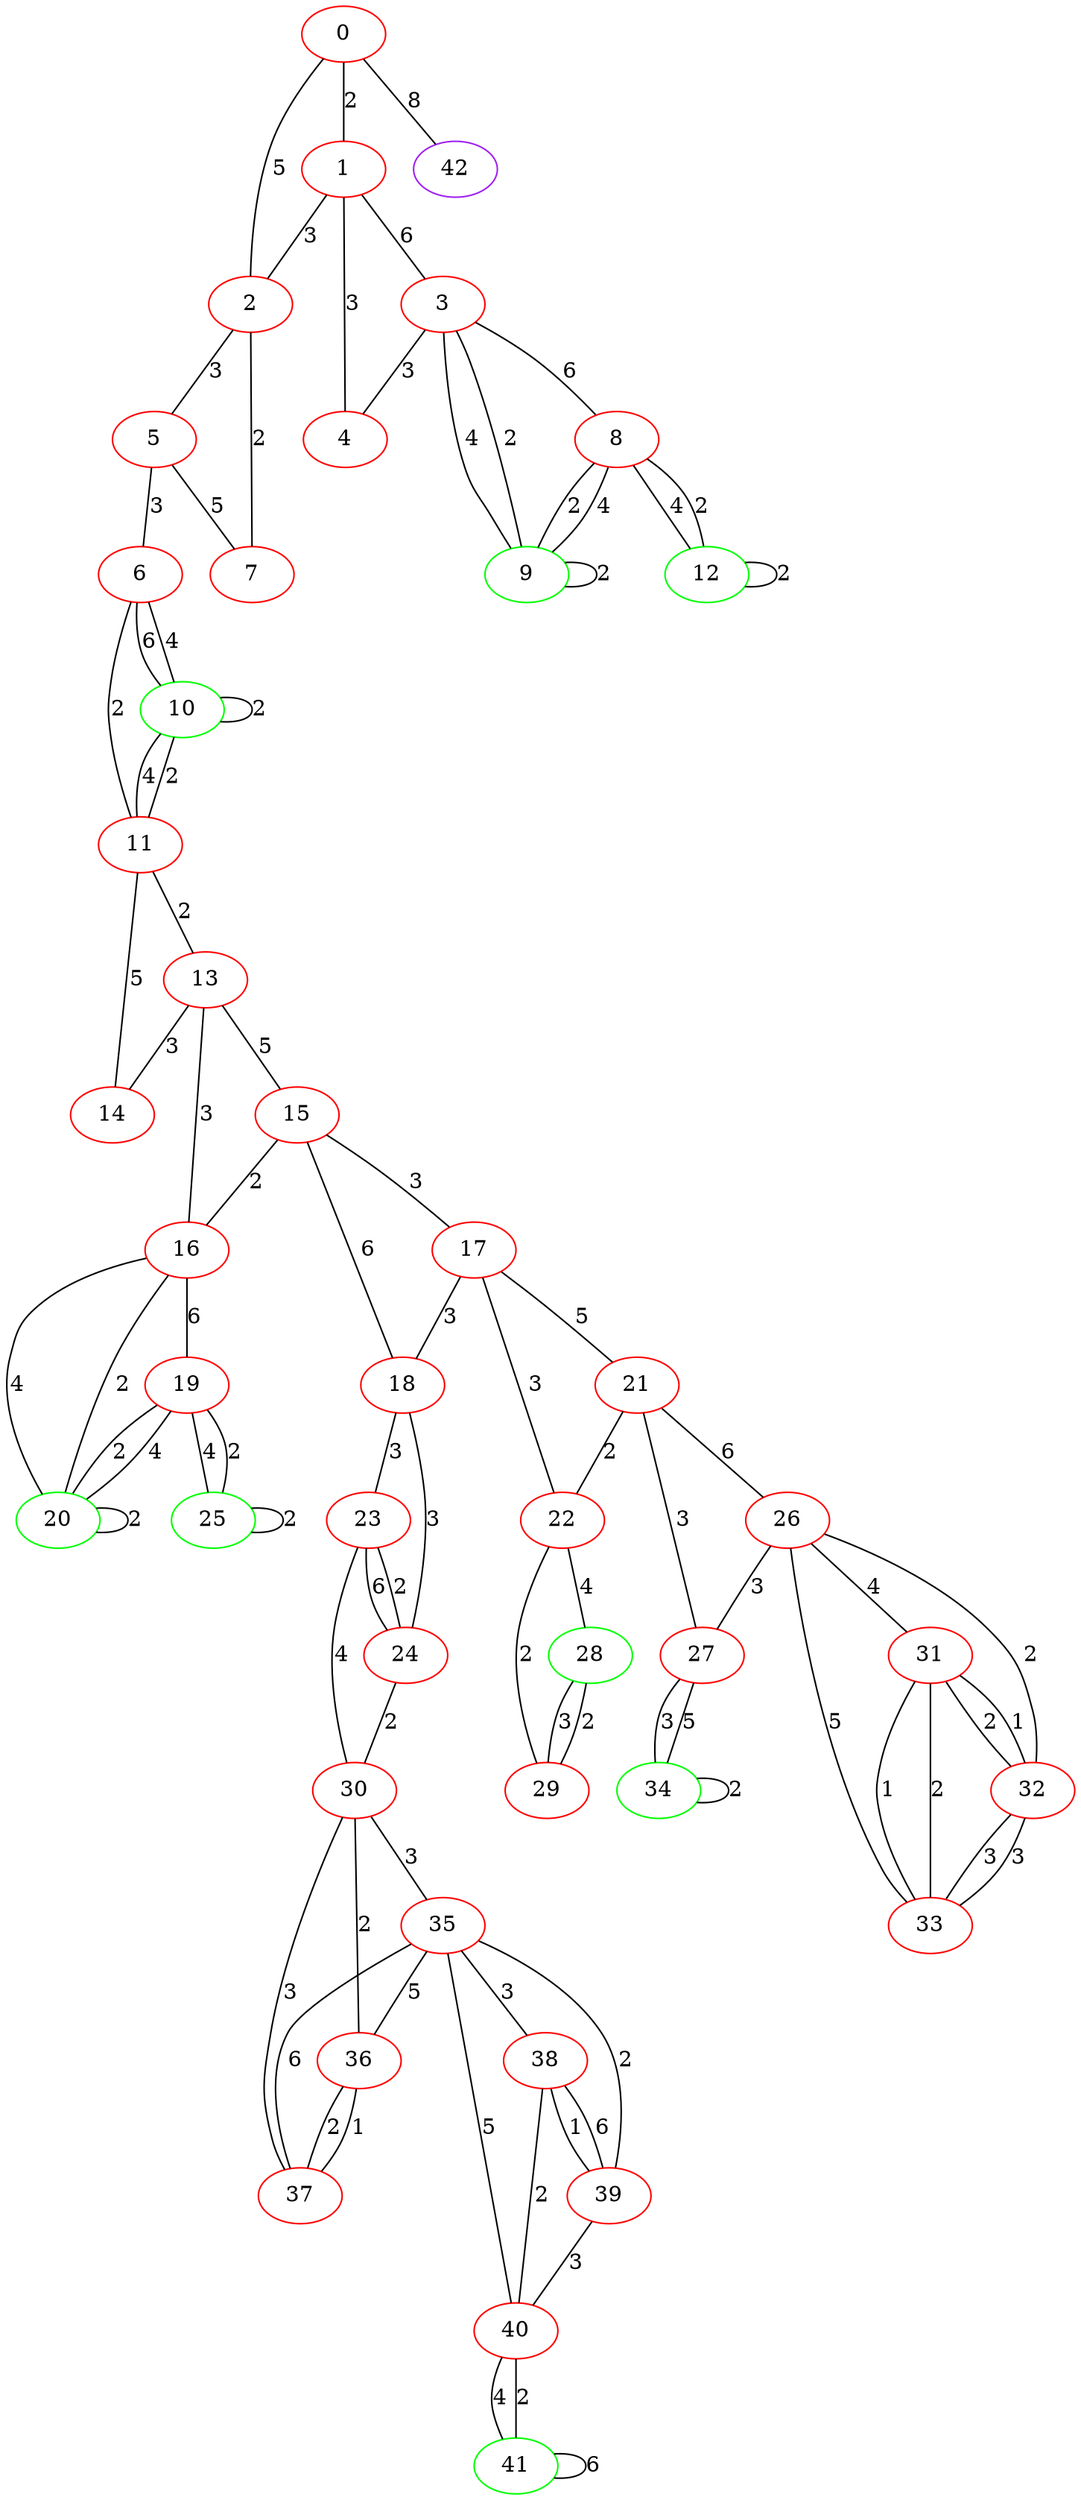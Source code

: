 graph "" {
0 [color=red, weight=1];
1 [color=red, weight=1];
2 [color=red, weight=1];
3 [color=red, weight=1];
4 [color=red, weight=1];
5 [color=red, weight=1];
6 [color=red, weight=1];
7 [color=red, weight=1];
8 [color=red, weight=1];
9 [color=green, weight=2];
10 [color=green, weight=2];
11 [color=red, weight=1];
12 [color=green, weight=2];
13 [color=red, weight=1];
14 [color=red, weight=1];
15 [color=red, weight=1];
16 [color=red, weight=1];
17 [color=red, weight=1];
18 [color=red, weight=1];
19 [color=red, weight=1];
20 [color=green, weight=2];
21 [color=red, weight=1];
22 [color=red, weight=1];
23 [color=red, weight=1];
24 [color=red, weight=1];
25 [color=green, weight=2];
26 [color=red, weight=1];
27 [color=red, weight=1];
28 [color=green, weight=2];
29 [color=red, weight=1];
30 [color=red, weight=1];
31 [color=red, weight=1];
32 [color=red, weight=1];
33 [color=red, weight=1];
34 [color=green, weight=2];
35 [color=red, weight=1];
36 [color=red, weight=1];
37 [color=red, weight=1];
38 [color=red, weight=1];
39 [color=red, weight=1];
40 [color=red, weight=1];
41 [color=green, weight=2];
42 [color=purple, weight=4];
0 -- 1  [key=0, label=2];
0 -- 2  [key=0, label=5];
0 -- 42  [key=0, label=8];
1 -- 2  [key=0, label=3];
1 -- 3  [key=0, label=6];
1 -- 4  [key=0, label=3];
2 -- 5  [key=0, label=3];
2 -- 7  [key=0, label=2];
3 -- 8  [key=0, label=6];
3 -- 9  [key=0, label=4];
3 -- 9  [key=1, label=2];
3 -- 4  [key=0, label=3];
5 -- 6  [key=0, label=3];
5 -- 7  [key=0, label=5];
6 -- 10  [key=0, label=6];
6 -- 10  [key=1, label=4];
6 -- 11  [key=0, label=2];
8 -- 9  [key=0, label=2];
8 -- 9  [key=1, label=4];
8 -- 12  [key=0, label=4];
8 -- 12  [key=1, label=2];
9 -- 9  [key=0, label=2];
10 -- 10  [key=0, label=2];
10 -- 11  [key=0, label=4];
10 -- 11  [key=1, label=2];
11 -- 14  [key=0, label=5];
11 -- 13  [key=0, label=2];
12 -- 12  [key=0, label=2];
13 -- 16  [key=0, label=3];
13 -- 14  [key=0, label=3];
13 -- 15  [key=0, label=5];
15 -- 16  [key=0, label=2];
15 -- 17  [key=0, label=3];
15 -- 18  [key=0, label=6];
16 -- 19  [key=0, label=6];
16 -- 20  [key=0, label=4];
16 -- 20  [key=1, label=2];
17 -- 18  [key=0, label=3];
17 -- 21  [key=0, label=5];
17 -- 22  [key=0, label=3];
18 -- 24  [key=0, label=3];
18 -- 23  [key=0, label=3];
19 -- 25  [key=0, label=4];
19 -- 25  [key=1, label=2];
19 -- 20  [key=0, label=2];
19 -- 20  [key=1, label=4];
20 -- 20  [key=0, label=2];
21 -- 26  [key=0, label=6];
21 -- 27  [key=0, label=3];
21 -- 22  [key=0, label=2];
22 -- 28  [key=0, label=4];
22 -- 29  [key=0, label=2];
23 -- 24  [key=0, label=6];
23 -- 24  [key=1, label=2];
23 -- 30  [key=0, label=4];
24 -- 30  [key=0, label=2];
25 -- 25  [key=0, label=2];
26 -- 32  [key=0, label=2];
26 -- 33  [key=0, label=5];
26 -- 27  [key=0, label=3];
26 -- 31  [key=0, label=4];
27 -- 34  [key=0, label=3];
27 -- 34  [key=1, label=5];
28 -- 29  [key=0, label=3];
28 -- 29  [key=1, label=2];
30 -- 35  [key=0, label=3];
30 -- 36  [key=0, label=2];
30 -- 37  [key=0, label=3];
31 -- 32  [key=0, label=2];
31 -- 32  [key=1, label=1];
31 -- 33  [key=0, label=1];
31 -- 33  [key=1, label=2];
32 -- 33  [key=0, label=3];
32 -- 33  [key=1, label=3];
34 -- 34  [key=0, label=2];
35 -- 36  [key=0, label=5];
35 -- 37  [key=0, label=6];
35 -- 38  [key=0, label=3];
35 -- 39  [key=0, label=2];
35 -- 40  [key=0, label=5];
36 -- 37  [key=0, label=2];
36 -- 37  [key=1, label=1];
38 -- 40  [key=0, label=2];
38 -- 39  [key=0, label=1];
38 -- 39  [key=1, label=6];
39 -- 40  [key=0, label=3];
40 -- 41  [key=0, label=4];
40 -- 41  [key=1, label=2];
41 -- 41  [key=0, label=6];
}
